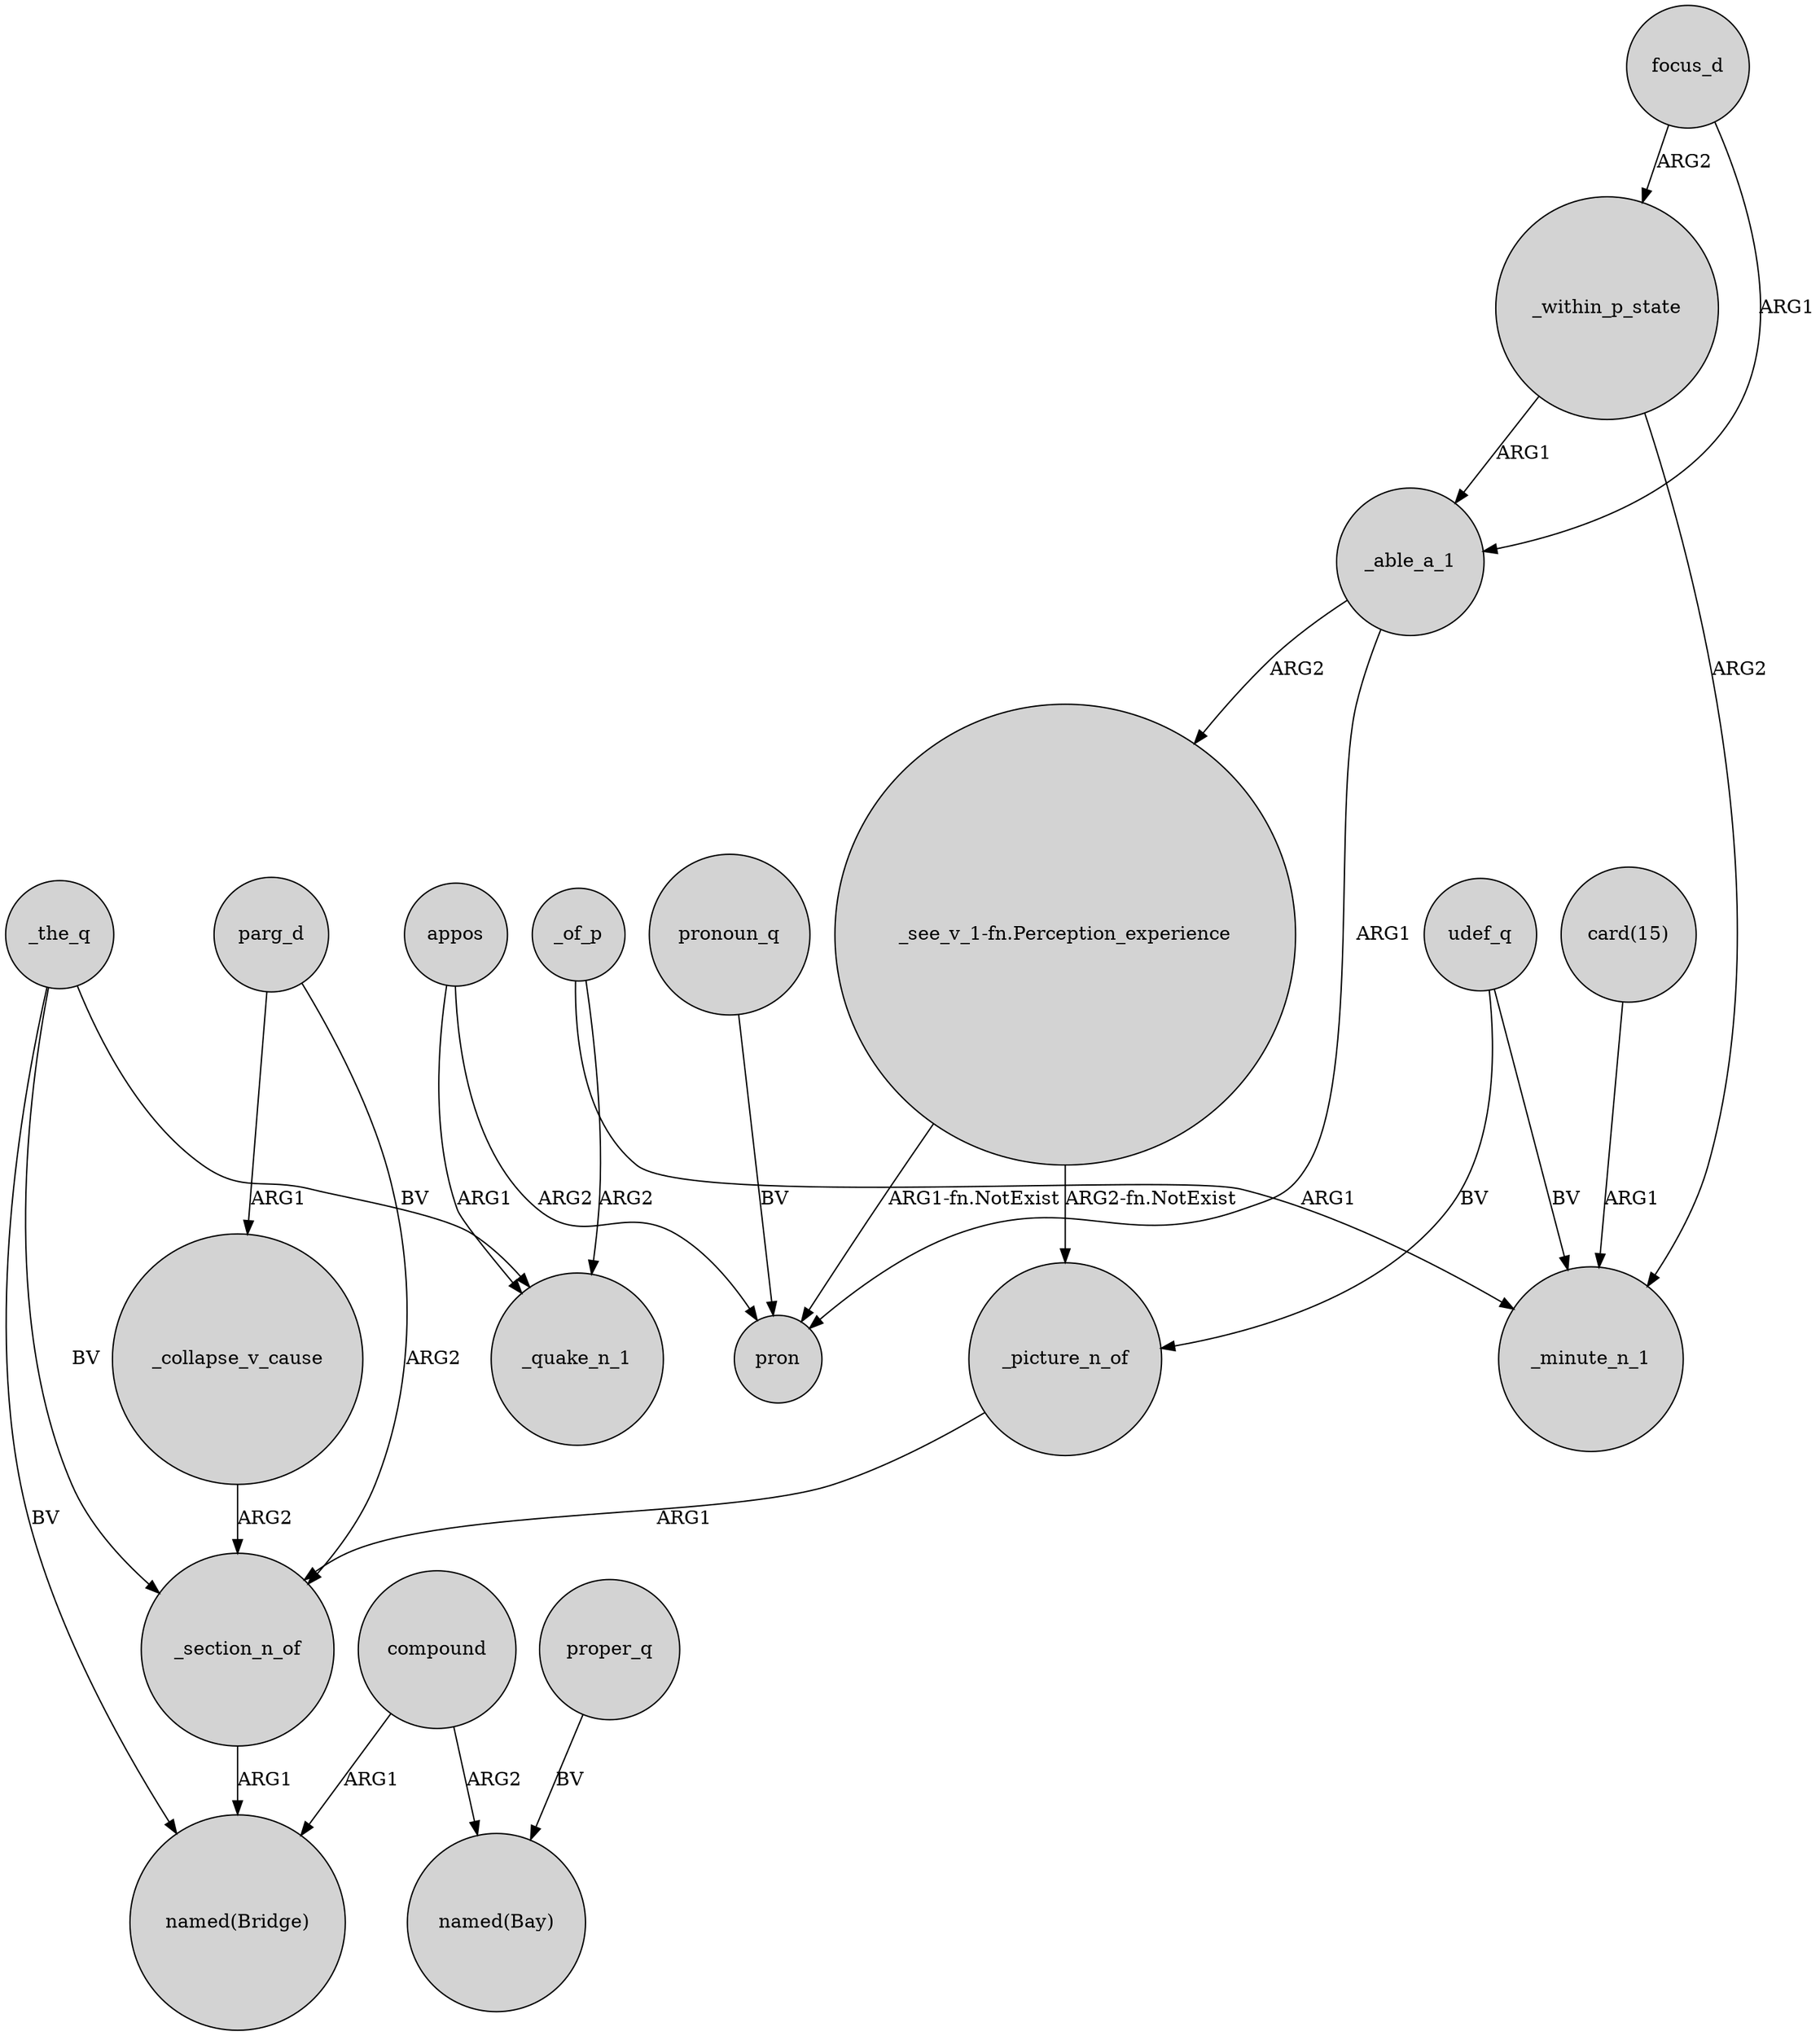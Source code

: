 digraph {
	node [shape=circle style=filled]
	parg_d -> _collapse_v_cause [label=ARG1]
	_able_a_1 -> "_see_v_1-fn.Perception_experience" [label=ARG2]
	appos -> pron [label=ARG2]
	proper_q -> "named(Bay)" [label=BV]
	_the_q -> _quake_n_1 [label=BV]
	"card(15)" -> _minute_n_1 [label=ARG1]
	_picture_n_of -> _section_n_of [label=ARG1]
	_within_p_state -> _minute_n_1 [label=ARG2]
	pronoun_q -> pron [label=BV]
	"_see_v_1-fn.Perception_experience" -> _picture_n_of [label="ARG2-fn.NotExist"]
	focus_d -> _within_p_state [label=ARG2]
	_the_q -> _section_n_of [label=BV]
	_collapse_v_cause -> _section_n_of [label=ARG2]
	_within_p_state -> _able_a_1 [label=ARG1]
	_of_p -> _quake_n_1 [label=ARG2]
	focus_d -> _able_a_1 [label=ARG1]
	_of_p -> _minute_n_1 [label=ARG1]
	udef_q -> _picture_n_of [label=BV]
	parg_d -> _section_n_of [label=ARG2]
	compound -> "named(Bridge)" [label=ARG1]
	compound -> "named(Bay)" [label=ARG2]
	_section_n_of -> "named(Bridge)" [label=ARG1]
	"_see_v_1-fn.Perception_experience" -> pron [label="ARG1-fn.NotExist"]
	_the_q -> "named(Bridge)" [label=BV]
	_able_a_1 -> pron [label=ARG1]
	appos -> _quake_n_1 [label=ARG1]
	udef_q -> _minute_n_1 [label=BV]
}
